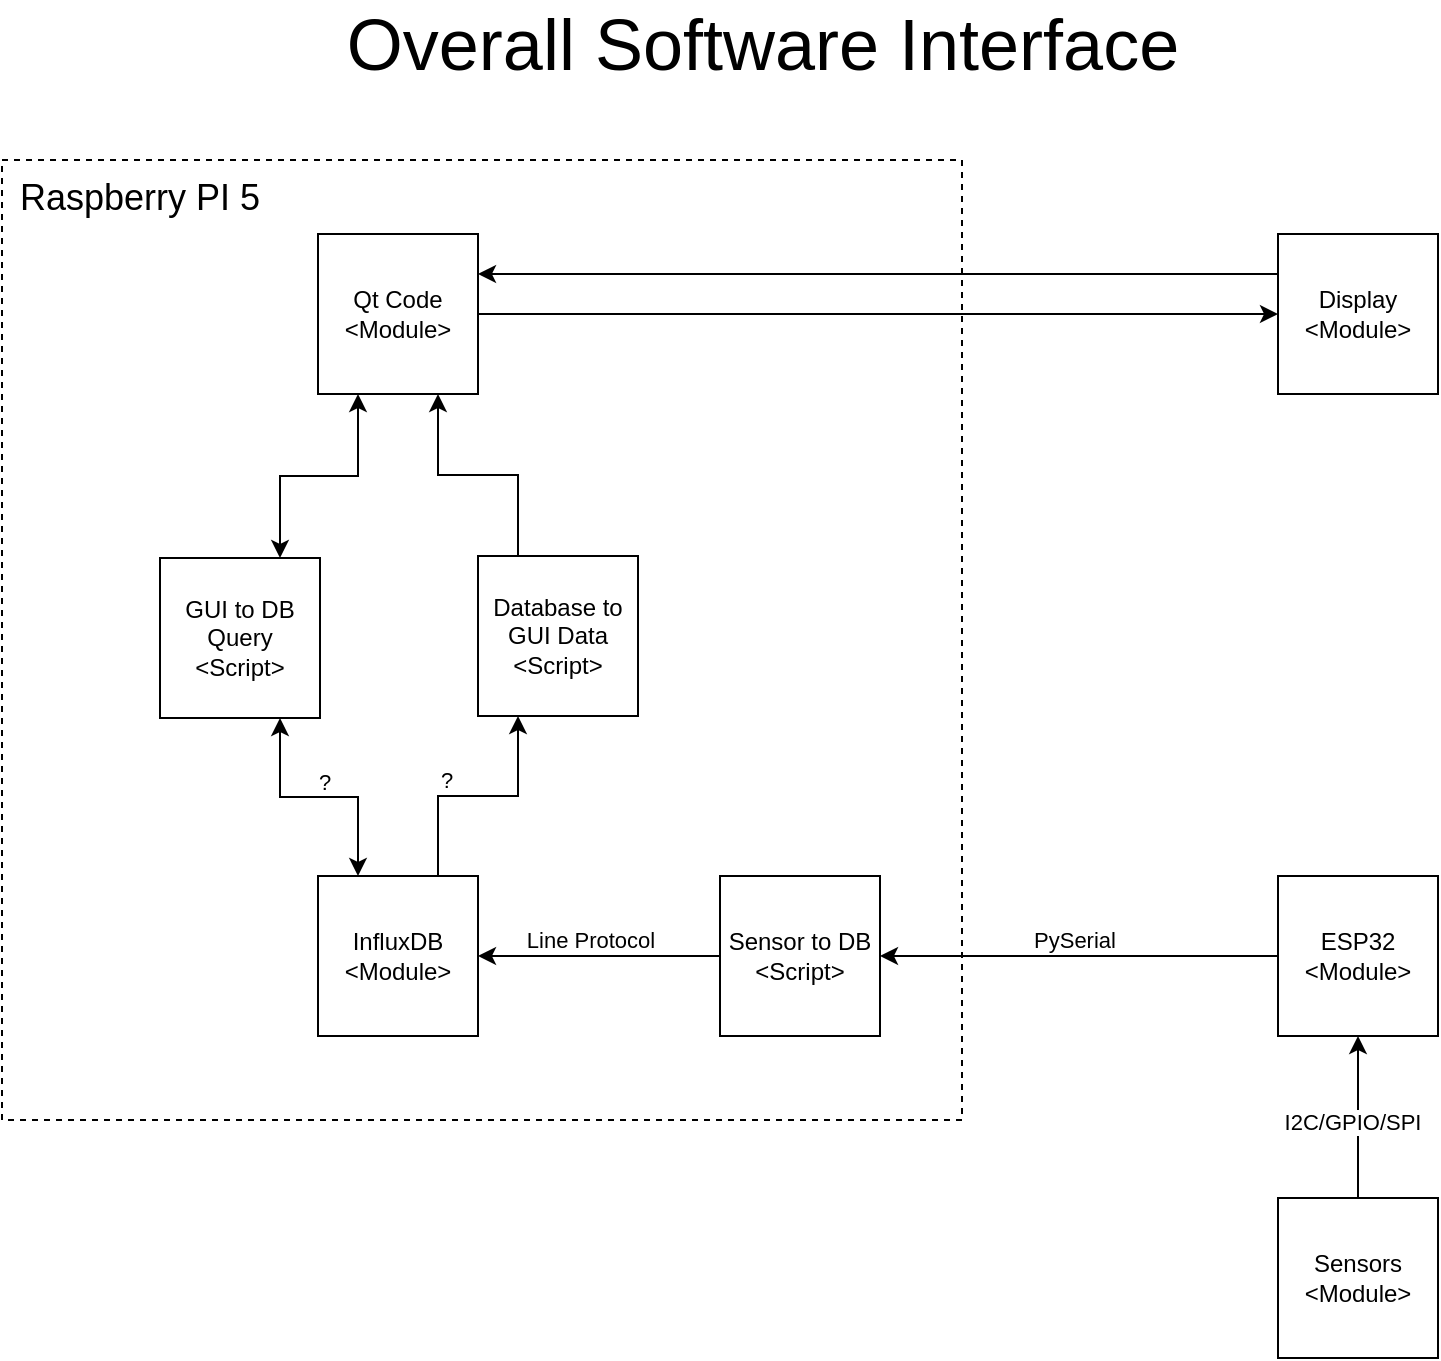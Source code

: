<mxfile version="26.2.8">
  <diagram name="Page-1" id="HhNXI8WZJUnv4hM9NlqA">
    <mxGraphModel dx="1467" dy="644" grid="1" gridSize="10" guides="1" tooltips="1" connect="1" arrows="1" fold="1" page="1" pageScale="1" pageWidth="827" pageHeight="1169" math="0" shadow="0">
      <root>
        <mxCell id="0" />
        <mxCell id="1" parent="0" />
        <mxCell id="tCFHhLoynig8EYh6mOK0-1" value="&lt;font style=&quot;font-size: 36px;&quot;&gt;Overall Software Interface&lt;/font&gt;" style="text;html=1;align=center;verticalAlign=middle;whiteSpace=wrap;rounded=0;" parent="1" vertex="1">
          <mxGeometry x="199" y="7" width="441" height="30" as="geometry" />
        </mxCell>
        <mxCell id="tCFHhLoynig8EYh6mOK0-3" value="" style="whiteSpace=wrap;html=1;aspect=fixed;dashed=1;fillColor=none;" parent="1" vertex="1">
          <mxGeometry x="39" y="80" width="480" height="480" as="geometry" />
        </mxCell>
        <mxCell id="KQubY17tb24o_JSvYcSJ-37" style="edgeStyle=orthogonalEdgeStyle;rounded=0;orthogonalLoop=1;jettySize=auto;html=1;exitX=0.75;exitY=0;exitDx=0;exitDy=0;entryX=0.25;entryY=1;entryDx=0;entryDy=0;" parent="1" source="tCFHhLoynig8EYh6mOK0-4" target="KQubY17tb24o_JSvYcSJ-25" edge="1">
          <mxGeometry relative="1" as="geometry" />
        </mxCell>
        <mxCell id="Lk2kVFszZDgi0h9clUzz-7" value="?" style="edgeLabel;html=1;align=center;verticalAlign=middle;resizable=0;points=[];" vertex="1" connectable="0" parent="KQubY17tb24o_JSvYcSJ-37">
          <mxGeometry x="-0.178" y="1" relative="1" as="geometry">
            <mxPoint x="-6" y="-7" as="offset" />
          </mxGeometry>
        </mxCell>
        <mxCell id="tCFHhLoynig8EYh6mOK0-4" value="InfluxDB&lt;br&gt;&amp;lt;Module&amp;gt;" style="whiteSpace=wrap;html=1;aspect=fixed;" parent="1" vertex="1">
          <mxGeometry x="197" y="438" width="80" height="80" as="geometry" />
        </mxCell>
        <mxCell id="KQubY17tb24o_JSvYcSJ-13" style="edgeStyle=orthogonalEdgeStyle;rounded=0;orthogonalLoop=1;jettySize=auto;html=1;exitX=1;exitY=0.5;exitDx=0;exitDy=0;entryX=0;entryY=0.5;entryDx=0;entryDy=0;" parent="1" source="tCFHhLoynig8EYh6mOK0-5" target="KQubY17tb24o_JSvYcSJ-10" edge="1">
          <mxGeometry relative="1" as="geometry" />
        </mxCell>
        <mxCell id="KQubY17tb24o_JSvYcSJ-39" style="edgeStyle=orthogonalEdgeStyle;rounded=0;orthogonalLoop=1;jettySize=auto;html=1;exitX=0.25;exitY=1;exitDx=0;exitDy=0;entryX=0.75;entryY=0;entryDx=0;entryDy=0;startArrow=classic;startFill=1;" parent="1" source="tCFHhLoynig8EYh6mOK0-5" target="KQubY17tb24o_JSvYcSJ-33" edge="1">
          <mxGeometry relative="1" as="geometry" />
        </mxCell>
        <mxCell id="tCFHhLoynig8EYh6mOK0-5" value="Qt Code&lt;br&gt;&amp;lt;Module&amp;gt;" style="whiteSpace=wrap;html=1;aspect=fixed;" parent="1" vertex="1">
          <mxGeometry x="197" y="117" width="80" height="80" as="geometry" />
        </mxCell>
        <mxCell id="KQubY17tb24o_JSvYcSJ-1" value="&lt;font style=&quot;font-size: 18px;&quot;&gt;Raspberry PI 5&lt;/font&gt;" style="text;html=1;align=center;verticalAlign=middle;whiteSpace=wrap;rounded=0;" parent="1" vertex="1">
          <mxGeometry x="38" y="72" width="140" height="54" as="geometry" />
        </mxCell>
        <mxCell id="KQubY17tb24o_JSvYcSJ-3" value="ESP32&lt;br&gt;&amp;lt;Module&amp;gt;" style="whiteSpace=wrap;html=1;aspect=fixed;" parent="1" vertex="1">
          <mxGeometry x="677" y="438" width="80" height="80" as="geometry" />
        </mxCell>
        <mxCell id="KQubY17tb24o_JSvYcSJ-9" style="edgeStyle=orthogonalEdgeStyle;rounded=0;orthogonalLoop=1;jettySize=auto;html=1;exitX=0.5;exitY=0;exitDx=0;exitDy=0;entryX=0.5;entryY=1;entryDx=0;entryDy=0;" parent="1" source="KQubY17tb24o_JSvYcSJ-4" target="KQubY17tb24o_JSvYcSJ-3" edge="1">
          <mxGeometry relative="1" as="geometry" />
        </mxCell>
        <mxCell id="Lk2kVFszZDgi0h9clUzz-4" value="I2C/GPIO/SPI" style="edgeLabel;html=1;align=center;verticalAlign=middle;resizable=0;points=[];" vertex="1" connectable="0" parent="KQubY17tb24o_JSvYcSJ-9">
          <mxGeometry x="-0.056" y="3" relative="1" as="geometry">
            <mxPoint as="offset" />
          </mxGeometry>
        </mxCell>
        <mxCell id="KQubY17tb24o_JSvYcSJ-4" value="Sensors&lt;br&gt;&amp;lt;Module&amp;gt;" style="whiteSpace=wrap;html=1;aspect=fixed;" parent="1" vertex="1">
          <mxGeometry x="677" y="599" width="80" height="80" as="geometry" />
        </mxCell>
        <mxCell id="KQubY17tb24o_JSvYcSJ-14" style="edgeStyle=orthogonalEdgeStyle;rounded=0;orthogonalLoop=1;jettySize=auto;html=1;exitX=0;exitY=0.25;exitDx=0;exitDy=0;entryX=1;entryY=0.25;entryDx=0;entryDy=0;" parent="1" source="KQubY17tb24o_JSvYcSJ-10" target="tCFHhLoynig8EYh6mOK0-5" edge="1">
          <mxGeometry relative="1" as="geometry" />
        </mxCell>
        <mxCell id="KQubY17tb24o_JSvYcSJ-10" value="Display&lt;br&gt;&amp;lt;Module&amp;gt;" style="whiteSpace=wrap;html=1;aspect=fixed;" parent="1" vertex="1">
          <mxGeometry x="677" y="117" width="80" height="80" as="geometry" />
        </mxCell>
        <mxCell id="KQubY17tb24o_JSvYcSJ-17" style="edgeStyle=orthogonalEdgeStyle;rounded=0;orthogonalLoop=1;jettySize=auto;html=1;exitX=0;exitY=0.5;exitDx=0;exitDy=0;entryX=1;entryY=0.5;entryDx=0;entryDy=0;" parent="1" source="KQubY17tb24o_JSvYcSJ-3" target="KQubY17tb24o_JSvYcSJ-16" edge="1">
          <mxGeometry relative="1" as="geometry">
            <Array as="points" />
          </mxGeometry>
        </mxCell>
        <mxCell id="KQubY17tb24o_JSvYcSJ-44" value="PySerial" style="edgeLabel;html=1;align=center;verticalAlign=middle;resizable=0;points=[];" parent="KQubY17tb24o_JSvYcSJ-17" vertex="1" connectable="0">
          <mxGeometry x="-0.138" y="1" relative="1" as="geometry">
            <mxPoint x="-16" y="-9" as="offset" />
          </mxGeometry>
        </mxCell>
        <mxCell id="Lk2kVFszZDgi0h9clUzz-2" style="edgeStyle=orthogonalEdgeStyle;rounded=0;orthogonalLoop=1;jettySize=auto;html=1;exitX=0;exitY=0.5;exitDx=0;exitDy=0;entryX=1;entryY=0.5;entryDx=0;entryDy=0;" edge="1" parent="1" source="KQubY17tb24o_JSvYcSJ-16" target="tCFHhLoynig8EYh6mOK0-4">
          <mxGeometry relative="1" as="geometry" />
        </mxCell>
        <mxCell id="Lk2kVFszZDgi0h9clUzz-3" value="Line Protocol" style="edgeLabel;html=1;align=center;verticalAlign=middle;resizable=0;points=[];" vertex="1" connectable="0" parent="Lk2kVFszZDgi0h9clUzz-2">
          <mxGeometry x="0.264" y="-1" relative="1" as="geometry">
            <mxPoint x="11" y="-7" as="offset" />
          </mxGeometry>
        </mxCell>
        <mxCell id="KQubY17tb24o_JSvYcSJ-16" value="Sensor to DB&lt;br&gt;&amp;lt;Script&amp;gt;" style="whiteSpace=wrap;html=1;aspect=fixed;" parent="1" vertex="1">
          <mxGeometry x="398" y="438" width="80" height="80" as="geometry" />
        </mxCell>
        <mxCell id="KQubY17tb24o_JSvYcSJ-38" style="edgeStyle=orthogonalEdgeStyle;rounded=0;orthogonalLoop=1;jettySize=auto;html=1;exitX=0.25;exitY=0;exitDx=0;exitDy=0;entryX=0.75;entryY=1;entryDx=0;entryDy=0;" parent="1" source="KQubY17tb24o_JSvYcSJ-25" target="tCFHhLoynig8EYh6mOK0-5" edge="1">
          <mxGeometry relative="1" as="geometry" />
        </mxCell>
        <mxCell id="KQubY17tb24o_JSvYcSJ-25" value="Database to GUI Data&lt;div&gt;&amp;lt;Script&amp;gt;&lt;/div&gt;" style="whiteSpace=wrap;html=1;aspect=fixed;" parent="1" vertex="1">
          <mxGeometry x="277" y="278" width="80" height="80" as="geometry" />
        </mxCell>
        <mxCell id="KQubY17tb24o_JSvYcSJ-40" style="edgeStyle=orthogonalEdgeStyle;rounded=0;orthogonalLoop=1;jettySize=auto;html=1;exitX=0.75;exitY=1;exitDx=0;exitDy=0;entryX=0.25;entryY=0;entryDx=0;entryDy=0;startArrow=classic;startFill=1;" parent="1" source="KQubY17tb24o_JSvYcSJ-33" target="tCFHhLoynig8EYh6mOK0-4" edge="1">
          <mxGeometry relative="1" as="geometry" />
        </mxCell>
        <mxCell id="Lk2kVFszZDgi0h9clUzz-6" value="?" style="edgeLabel;html=1;align=center;verticalAlign=middle;resizable=0;points=[];" vertex="1" connectable="0" parent="KQubY17tb24o_JSvYcSJ-40">
          <mxGeometry x="0.031" y="-1" relative="1" as="geometry">
            <mxPoint y="-9" as="offset" />
          </mxGeometry>
        </mxCell>
        <mxCell id="KQubY17tb24o_JSvYcSJ-33" value="GUI to DB Query&lt;br&gt;&amp;lt;Script&amp;gt;" style="whiteSpace=wrap;html=1;aspect=fixed;" parent="1" vertex="1">
          <mxGeometry x="118" y="279" width="80" height="80" as="geometry" />
        </mxCell>
      </root>
    </mxGraphModel>
  </diagram>
</mxfile>
